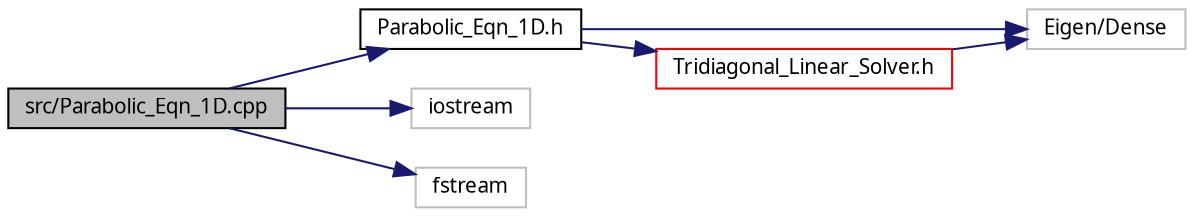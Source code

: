 digraph G
{
  edge [fontname="FreeSans.ttf",fontsize=10,labelfontname="FreeSans.ttf",labelfontsize=10];
  node [fontname="FreeSans.ttf",fontsize=10,shape=record];
  rankdir=LR;
  Node1 [label="src/Parabolic_Eqn_1D.cpp",height=0.2,width=0.4,color="black", fillcolor="grey75", style="filled" fontcolor="black"];
  Node1 -> Node2 [color="midnightblue",fontsize=10,style="solid"];
  Node2 [label="Parabolic_Eqn_1D.h",height=0.2,width=0.4,color="black", fillcolor="white", style="filled",URL="$Parabolic__Eqn__1D_8h.html"];
  Node2 -> Node3 [color="midnightblue",fontsize=10,style="solid"];
  Node3 [label="Eigen/Dense",height=0.2,width=0.4,color="grey75", fillcolor="white", style="filled"];
  Node2 -> Node4 [color="midnightblue",fontsize=10,style="solid"];
  Node4 [label="Tridiagonal_Linear_Solver.h",height=0.2,width=0.4,color="red", fillcolor="white", style="filled",URL="$Tridiagonal__Linear__Solver_8h.html"];
  Node4 -> Node3 [color="midnightblue",fontsize=10,style="solid"];
  Node1 -> Node5 [color="midnightblue",fontsize=10,style="solid"];
  Node5 [label="iostream",height=0.2,width=0.4,color="grey75", fillcolor="white", style="filled"];
  Node1 -> Node6 [color="midnightblue",fontsize=10,style="solid"];
  Node6 [label="fstream",height=0.2,width=0.4,color="grey75", fillcolor="white", style="filled"];
}
